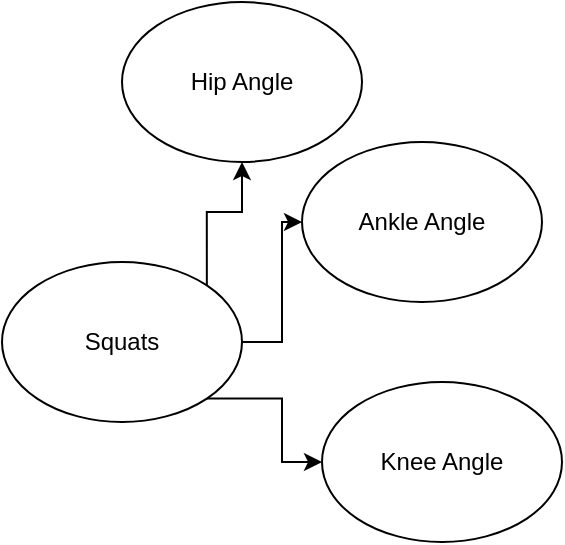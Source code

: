 <mxfile version="20.0.1" type="github">
  <diagram id="fp25dNUDkU-ZEg22WAhC" name="Page-1">
    <mxGraphModel dx="1422" dy="737" grid="1" gridSize="10" guides="1" tooltips="1" connect="1" arrows="1" fold="1" page="1" pageScale="1" pageWidth="850" pageHeight="1100" math="0" shadow="0">
      <root>
        <mxCell id="0" />
        <mxCell id="1" parent="0" />
        <mxCell id="d8fNdprlk7IiLmtCqBgx-5" style="edgeStyle=orthogonalEdgeStyle;rounded=0;orthogonalLoop=1;jettySize=auto;html=1;exitX=1;exitY=0;exitDx=0;exitDy=0;" edge="1" parent="1" source="d8fNdprlk7IiLmtCqBgx-1" target="d8fNdprlk7IiLmtCqBgx-2">
          <mxGeometry relative="1" as="geometry" />
        </mxCell>
        <mxCell id="d8fNdprlk7IiLmtCqBgx-6" style="edgeStyle=orthogonalEdgeStyle;rounded=0;orthogonalLoop=1;jettySize=auto;html=1;" edge="1" parent="1" source="d8fNdprlk7IiLmtCqBgx-1" target="d8fNdprlk7IiLmtCqBgx-3">
          <mxGeometry relative="1" as="geometry" />
        </mxCell>
        <mxCell id="d8fNdprlk7IiLmtCqBgx-7" style="edgeStyle=orthogonalEdgeStyle;rounded=0;orthogonalLoop=1;jettySize=auto;html=1;exitX=1;exitY=1;exitDx=0;exitDy=0;" edge="1" parent="1" source="d8fNdprlk7IiLmtCqBgx-1" target="d8fNdprlk7IiLmtCqBgx-4">
          <mxGeometry relative="1" as="geometry" />
        </mxCell>
        <mxCell id="d8fNdprlk7IiLmtCqBgx-1" value="Squats" style="ellipse;whiteSpace=wrap;html=1;" vertex="1" parent="1">
          <mxGeometry x="70" y="220" width="120" height="80" as="geometry" />
        </mxCell>
        <mxCell id="d8fNdprlk7IiLmtCqBgx-2" value="Hip Angle" style="ellipse;whiteSpace=wrap;html=1;" vertex="1" parent="1">
          <mxGeometry x="130" y="90" width="120" height="80" as="geometry" />
        </mxCell>
        <mxCell id="d8fNdprlk7IiLmtCqBgx-3" value="Ankle Angle" style="ellipse;whiteSpace=wrap;html=1;" vertex="1" parent="1">
          <mxGeometry x="220" y="160" width="120" height="80" as="geometry" />
        </mxCell>
        <mxCell id="d8fNdprlk7IiLmtCqBgx-4" value="Knee Angle" style="ellipse;whiteSpace=wrap;html=1;" vertex="1" parent="1">
          <mxGeometry x="230" y="280" width="120" height="80" as="geometry" />
        </mxCell>
      </root>
    </mxGraphModel>
  </diagram>
</mxfile>

